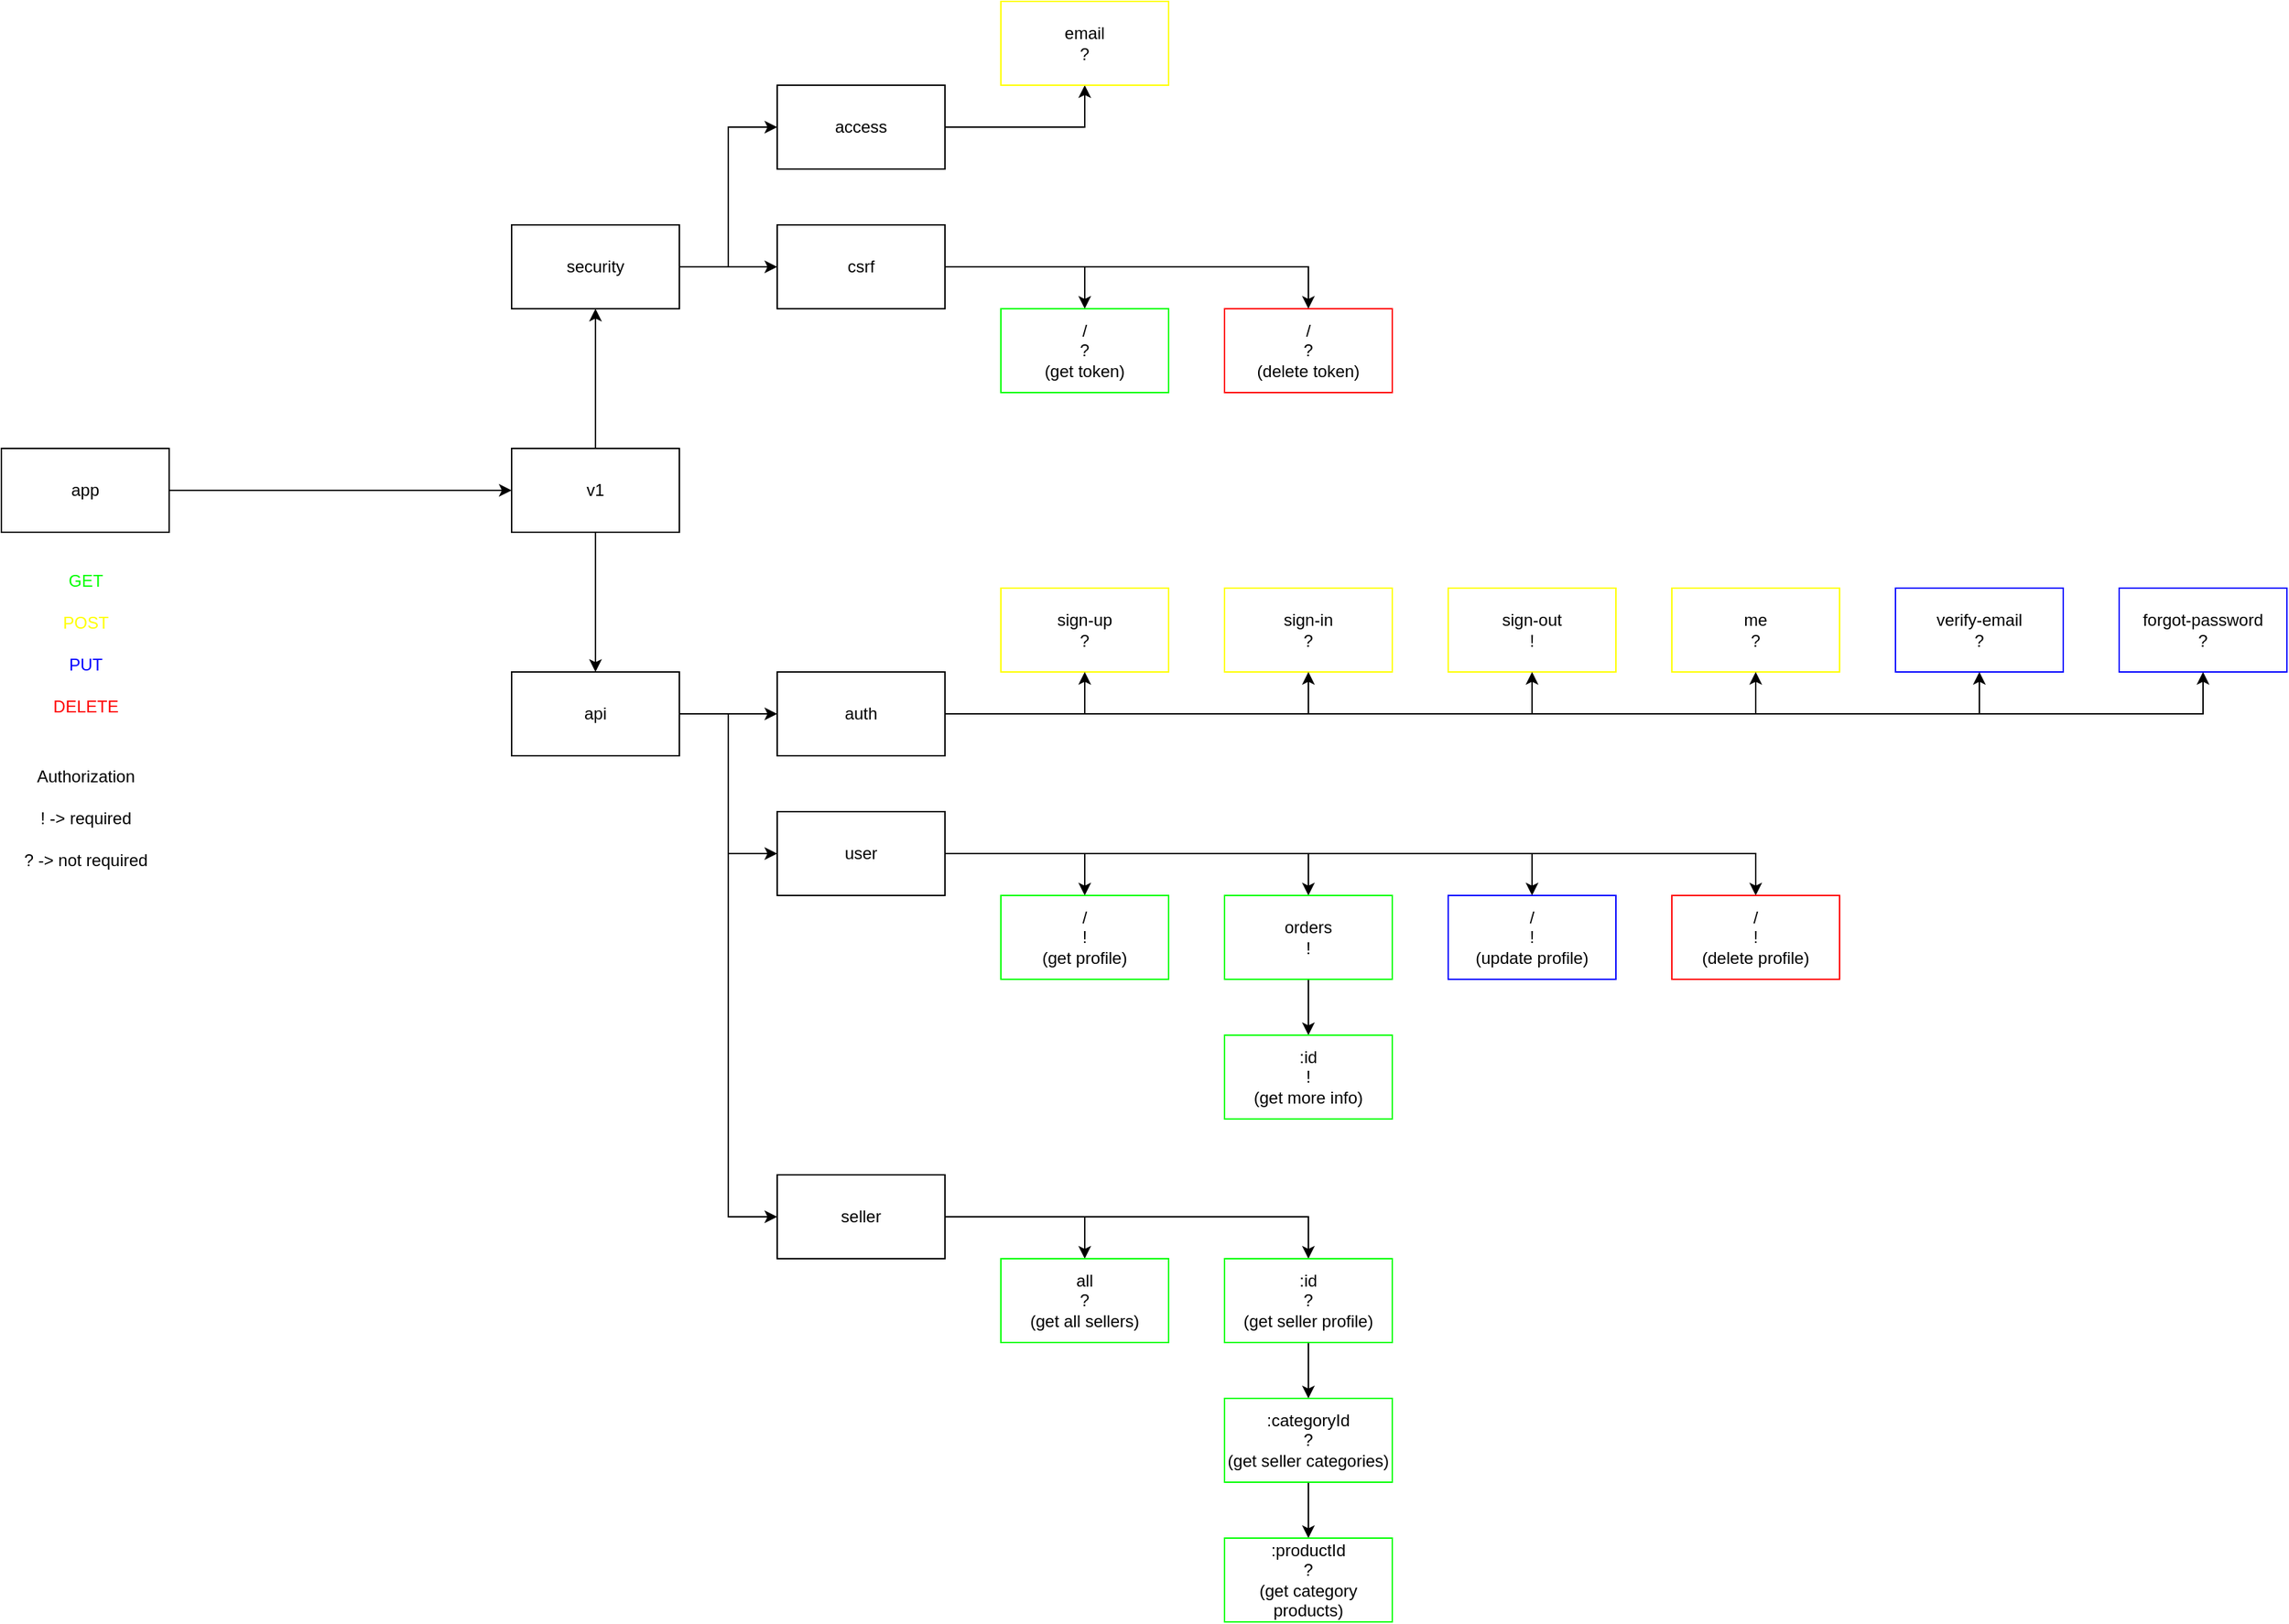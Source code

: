 <mxfile version="23.1.5" type="device">
  <diagram name="Page-1" id="l-5uWVbsXPdIGVEoL2Zx">
    <mxGraphModel dx="1222" dy="1834" grid="1" gridSize="10" guides="1" tooltips="1" connect="1" arrows="1" fold="1" page="1" pageScale="1" pageWidth="850" pageHeight="1100" math="0" shadow="0">
      <root>
        <mxCell id="0" />
        <mxCell id="1" parent="0" />
        <mxCell id="-rKjZkoPSQtINy3XwLuV-3" style="edgeStyle=orthogonalEdgeStyle;rounded=0;orthogonalLoop=1;jettySize=auto;html=1;entryX=0;entryY=0.5;entryDx=0;entryDy=0;" edge="1" parent="1" source="-rKjZkoPSQtINy3XwLuV-1" target="-rKjZkoPSQtINy3XwLuV-2">
          <mxGeometry relative="1" as="geometry" />
        </mxCell>
        <mxCell id="-rKjZkoPSQtINy3XwLuV-1" value="app" style="rounded=0;whiteSpace=wrap;html=1;" vertex="1" parent="1">
          <mxGeometry x="365" width="120" height="60" as="geometry" />
        </mxCell>
        <mxCell id="-rKjZkoPSQtINy3XwLuV-5" style="edgeStyle=orthogonalEdgeStyle;rounded=0;orthogonalLoop=1;jettySize=auto;html=1;entryX=0.5;entryY=0;entryDx=0;entryDy=0;" edge="1" parent="1" source="-rKjZkoPSQtINy3XwLuV-2" target="-rKjZkoPSQtINy3XwLuV-4">
          <mxGeometry relative="1" as="geometry" />
        </mxCell>
        <mxCell id="-rKjZkoPSQtINy3XwLuV-42" style="edgeStyle=orthogonalEdgeStyle;rounded=0;orthogonalLoop=1;jettySize=auto;html=1;entryX=0.5;entryY=1;entryDx=0;entryDy=0;" edge="1" parent="1" source="-rKjZkoPSQtINy3XwLuV-2" target="-rKjZkoPSQtINy3XwLuV-41">
          <mxGeometry relative="1" as="geometry" />
        </mxCell>
        <mxCell id="-rKjZkoPSQtINy3XwLuV-2" value="v1" style="rounded=0;whiteSpace=wrap;html=1;" vertex="1" parent="1">
          <mxGeometry x="730" width="120" height="60" as="geometry" />
        </mxCell>
        <mxCell id="-rKjZkoPSQtINy3XwLuV-11" style="edgeStyle=orthogonalEdgeStyle;rounded=0;orthogonalLoop=1;jettySize=auto;html=1;entryX=0;entryY=0.5;entryDx=0;entryDy=0;" edge="1" parent="1" source="-rKjZkoPSQtINy3XwLuV-4" target="-rKjZkoPSQtINy3XwLuV-10">
          <mxGeometry relative="1" as="geometry" />
        </mxCell>
        <mxCell id="-rKjZkoPSQtINy3XwLuV-19" style="edgeStyle=orthogonalEdgeStyle;rounded=0;orthogonalLoop=1;jettySize=auto;html=1;entryX=0;entryY=0.5;entryDx=0;entryDy=0;" edge="1" parent="1" source="-rKjZkoPSQtINy3XwLuV-4" target="-rKjZkoPSQtINy3XwLuV-18">
          <mxGeometry relative="1" as="geometry" />
        </mxCell>
        <mxCell id="-rKjZkoPSQtINy3XwLuV-56" style="edgeStyle=orthogonalEdgeStyle;rounded=0;orthogonalLoop=1;jettySize=auto;html=1;entryX=0;entryY=0.5;entryDx=0;entryDy=0;" edge="1" parent="1" source="-rKjZkoPSQtINy3XwLuV-4" target="-rKjZkoPSQtINy3XwLuV-55">
          <mxGeometry relative="1" as="geometry" />
        </mxCell>
        <mxCell id="-rKjZkoPSQtINy3XwLuV-4" value="api" style="rounded=0;whiteSpace=wrap;html=1;" vertex="1" parent="1">
          <mxGeometry x="730" y="160" width="120" height="60" as="geometry" />
        </mxCell>
        <mxCell id="-rKjZkoPSQtINy3XwLuV-6" value="sign-up&lt;br&gt;?" style="rounded=0;whiteSpace=wrap;html=1;strokeColor=#FFFF00;" vertex="1" parent="1">
          <mxGeometry x="1080" y="100" width="120" height="60" as="geometry" />
        </mxCell>
        <mxCell id="-rKjZkoPSQtINy3XwLuV-7" value="sign-in&lt;br&gt;?" style="rounded=0;whiteSpace=wrap;html=1;strokeColor=#FFFF00;" vertex="1" parent="1">
          <mxGeometry x="1240" y="100" width="120" height="60" as="geometry" />
        </mxCell>
        <mxCell id="-rKjZkoPSQtINy3XwLuV-8" value="sign-out&lt;br&gt;!" style="rounded=0;whiteSpace=wrap;html=1;strokeColor=#FFFF00;" vertex="1" parent="1">
          <mxGeometry x="1400" y="100" width="120" height="60" as="geometry" />
        </mxCell>
        <mxCell id="-rKjZkoPSQtINy3XwLuV-9" value="me&lt;br&gt;?" style="rounded=0;whiteSpace=wrap;html=1;strokeColor=#FFFF00;" vertex="1" parent="1">
          <mxGeometry x="1560" y="100" width="120" height="60" as="geometry" />
        </mxCell>
        <mxCell id="-rKjZkoPSQtINy3XwLuV-12" style="edgeStyle=orthogonalEdgeStyle;rounded=0;orthogonalLoop=1;jettySize=auto;html=1;entryX=0.5;entryY=1;entryDx=0;entryDy=0;" edge="1" parent="1" source="-rKjZkoPSQtINy3XwLuV-10" target="-rKjZkoPSQtINy3XwLuV-6">
          <mxGeometry relative="1" as="geometry" />
        </mxCell>
        <mxCell id="-rKjZkoPSQtINy3XwLuV-13" style="edgeStyle=orthogonalEdgeStyle;rounded=0;orthogonalLoop=1;jettySize=auto;html=1;entryX=0.5;entryY=1;entryDx=0;entryDy=0;" edge="1" parent="1" source="-rKjZkoPSQtINy3XwLuV-10" target="-rKjZkoPSQtINy3XwLuV-7">
          <mxGeometry relative="1" as="geometry" />
        </mxCell>
        <mxCell id="-rKjZkoPSQtINy3XwLuV-14" style="edgeStyle=orthogonalEdgeStyle;rounded=0;orthogonalLoop=1;jettySize=auto;html=1;entryX=0.5;entryY=1;entryDx=0;entryDy=0;" edge="1" parent="1" source="-rKjZkoPSQtINy3XwLuV-10" target="-rKjZkoPSQtINy3XwLuV-8">
          <mxGeometry relative="1" as="geometry" />
        </mxCell>
        <mxCell id="-rKjZkoPSQtINy3XwLuV-15" style="edgeStyle=orthogonalEdgeStyle;rounded=0;orthogonalLoop=1;jettySize=auto;html=1;entryX=0.5;entryY=1;entryDx=0;entryDy=0;" edge="1" parent="1" source="-rKjZkoPSQtINy3XwLuV-10" target="-rKjZkoPSQtINy3XwLuV-9">
          <mxGeometry relative="1" as="geometry" />
        </mxCell>
        <mxCell id="-rKjZkoPSQtINy3XwLuV-34" style="edgeStyle=orthogonalEdgeStyle;rounded=0;orthogonalLoop=1;jettySize=auto;html=1;entryX=0.5;entryY=1;entryDx=0;entryDy=0;" edge="1" parent="1" source="-rKjZkoPSQtINy3XwLuV-10" target="-rKjZkoPSQtINy3XwLuV-32">
          <mxGeometry relative="1" as="geometry" />
        </mxCell>
        <mxCell id="-rKjZkoPSQtINy3XwLuV-35" style="edgeStyle=orthogonalEdgeStyle;rounded=0;orthogonalLoop=1;jettySize=auto;html=1;entryX=0.5;entryY=1;entryDx=0;entryDy=0;" edge="1" parent="1" source="-rKjZkoPSQtINy3XwLuV-10" target="-rKjZkoPSQtINy3XwLuV-33">
          <mxGeometry relative="1" as="geometry" />
        </mxCell>
        <mxCell id="-rKjZkoPSQtINy3XwLuV-10" value="auth" style="rounded=0;whiteSpace=wrap;html=1;" vertex="1" parent="1">
          <mxGeometry x="920" y="160" width="120" height="60" as="geometry" />
        </mxCell>
        <mxCell id="-rKjZkoPSQtINy3XwLuV-37" style="edgeStyle=orthogonalEdgeStyle;rounded=0;orthogonalLoop=1;jettySize=auto;html=1;entryX=0.5;entryY=0;entryDx=0;entryDy=0;" edge="1" parent="1" source="-rKjZkoPSQtINy3XwLuV-18" target="-rKjZkoPSQtINy3XwLuV-20">
          <mxGeometry relative="1" as="geometry" />
        </mxCell>
        <mxCell id="-rKjZkoPSQtINy3XwLuV-38" style="edgeStyle=orthogonalEdgeStyle;rounded=0;orthogonalLoop=1;jettySize=auto;html=1;entryX=0.5;entryY=0;entryDx=0;entryDy=0;" edge="1" parent="1" source="-rKjZkoPSQtINy3XwLuV-18" target="-rKjZkoPSQtINy3XwLuV-21">
          <mxGeometry relative="1" as="geometry" />
        </mxCell>
        <mxCell id="-rKjZkoPSQtINy3XwLuV-39" style="edgeStyle=orthogonalEdgeStyle;rounded=0;orthogonalLoop=1;jettySize=auto;html=1;entryX=0.5;entryY=0;entryDx=0;entryDy=0;" edge="1" parent="1" source="-rKjZkoPSQtINy3XwLuV-18" target="-rKjZkoPSQtINy3XwLuV-22">
          <mxGeometry relative="1" as="geometry" />
        </mxCell>
        <mxCell id="-rKjZkoPSQtINy3XwLuV-40" style="edgeStyle=orthogonalEdgeStyle;rounded=0;orthogonalLoop=1;jettySize=auto;html=1;entryX=0.5;entryY=0;entryDx=0;entryDy=0;" edge="1" parent="1" source="-rKjZkoPSQtINy3XwLuV-18" target="-rKjZkoPSQtINy3XwLuV-23">
          <mxGeometry relative="1" as="geometry" />
        </mxCell>
        <mxCell id="-rKjZkoPSQtINy3XwLuV-18" value="user" style="rounded=0;whiteSpace=wrap;html=1;" vertex="1" parent="1">
          <mxGeometry x="920" y="260" width="120" height="60" as="geometry" />
        </mxCell>
        <mxCell id="-rKjZkoPSQtINy3XwLuV-20" value="/&lt;br&gt;!&lt;br&gt;(get profile)" style="rounded=0;whiteSpace=wrap;html=1;strokeColor=#00FF00;" vertex="1" parent="1">
          <mxGeometry x="1080" y="320" width="120" height="60" as="geometry" />
        </mxCell>
        <mxCell id="-rKjZkoPSQtINy3XwLuV-54" style="edgeStyle=orthogonalEdgeStyle;rounded=0;orthogonalLoop=1;jettySize=auto;html=1;entryX=0.5;entryY=0;entryDx=0;entryDy=0;" edge="1" parent="1" source="-rKjZkoPSQtINy3XwLuV-21" target="-rKjZkoPSQtINy3XwLuV-53">
          <mxGeometry relative="1" as="geometry" />
        </mxCell>
        <mxCell id="-rKjZkoPSQtINy3XwLuV-21" value="orders&lt;br&gt;!" style="rounded=0;whiteSpace=wrap;html=1;strokeColor=#00FF00;" vertex="1" parent="1">
          <mxGeometry x="1240" y="320" width="120" height="60" as="geometry" />
        </mxCell>
        <mxCell id="-rKjZkoPSQtINy3XwLuV-22" value="/&lt;br&gt;!&lt;br&gt;(update profile)" style="rounded=0;whiteSpace=wrap;html=1;strokeColor=#0000FF;" vertex="1" parent="1">
          <mxGeometry x="1400" y="320" width="120" height="60" as="geometry" />
        </mxCell>
        <mxCell id="-rKjZkoPSQtINy3XwLuV-23" value="/&lt;br&gt;!&lt;br&gt;(delete profile)" style="rounded=0;whiteSpace=wrap;html=1;strokeColor=#FF0000;" vertex="1" parent="1">
          <mxGeometry x="1560" y="320" width="120" height="60" as="geometry" />
        </mxCell>
        <mxCell id="-rKjZkoPSQtINy3XwLuV-24" value="GET" style="text;html=1;align=center;verticalAlign=middle;resizable=0;points=[];autosize=1;strokeColor=none;fillColor=none;fontColor=#00FF00;" vertex="1" parent="1">
          <mxGeometry x="400" y="80" width="50" height="30" as="geometry" />
        </mxCell>
        <mxCell id="-rKjZkoPSQtINy3XwLuV-26" value="POST" style="text;html=1;align=center;verticalAlign=middle;resizable=0;points=[];autosize=1;strokeColor=none;fillColor=none;fontColor=#FFFF00;" vertex="1" parent="1">
          <mxGeometry x="395" y="110" width="60" height="30" as="geometry" />
        </mxCell>
        <mxCell id="-rKjZkoPSQtINy3XwLuV-27" value="PUT" style="text;html=1;align=center;verticalAlign=middle;resizable=0;points=[];autosize=1;strokeColor=none;fillColor=none;fontColor=#0000FF;" vertex="1" parent="1">
          <mxGeometry x="400" y="140" width="50" height="30" as="geometry" />
        </mxCell>
        <mxCell id="-rKjZkoPSQtINy3XwLuV-28" value="DELETE" style="text;html=1;align=center;verticalAlign=middle;resizable=0;points=[];autosize=1;strokeColor=none;fillColor=none;fontColor=#FF0000;" vertex="1" parent="1">
          <mxGeometry x="390" y="170" width="70" height="30" as="geometry" />
        </mxCell>
        <mxCell id="-rKjZkoPSQtINy3XwLuV-29" value="Authorization" style="text;html=1;align=center;verticalAlign=middle;resizable=0;points=[];autosize=1;strokeColor=none;fillColor=none;" vertex="1" parent="1">
          <mxGeometry x="380" y="220" width="90" height="30" as="geometry" />
        </mxCell>
        <mxCell id="-rKjZkoPSQtINy3XwLuV-30" value="! -&amp;gt; required" style="text;html=1;align=center;verticalAlign=middle;resizable=0;points=[];autosize=1;strokeColor=none;fillColor=none;" vertex="1" parent="1">
          <mxGeometry x="380" y="250" width="90" height="30" as="geometry" />
        </mxCell>
        <mxCell id="-rKjZkoPSQtINy3XwLuV-31" value="? -&amp;gt; not required" style="text;html=1;align=center;verticalAlign=middle;resizable=0;points=[];autosize=1;strokeColor=none;fillColor=none;" vertex="1" parent="1">
          <mxGeometry x="370" y="280" width="110" height="30" as="geometry" />
        </mxCell>
        <mxCell id="-rKjZkoPSQtINy3XwLuV-32" value="verify-email&lt;br&gt;?" style="rounded=0;whiteSpace=wrap;html=1;strokeColor=#0000FF;" vertex="1" parent="1">
          <mxGeometry x="1720" y="100" width="120" height="60" as="geometry" />
        </mxCell>
        <mxCell id="-rKjZkoPSQtINy3XwLuV-33" value="forgot-password&lt;br&gt;?" style="rounded=0;whiteSpace=wrap;html=1;strokeColor=#0000FF;" vertex="1" parent="1">
          <mxGeometry x="1880" y="100" width="120" height="60" as="geometry" />
        </mxCell>
        <mxCell id="-rKjZkoPSQtINy3XwLuV-44" style="edgeStyle=orthogonalEdgeStyle;rounded=0;orthogonalLoop=1;jettySize=auto;html=1;entryX=0;entryY=0.5;entryDx=0;entryDy=0;" edge="1" parent="1" source="-rKjZkoPSQtINy3XwLuV-41" target="-rKjZkoPSQtINy3XwLuV-43">
          <mxGeometry relative="1" as="geometry" />
        </mxCell>
        <mxCell id="-rKjZkoPSQtINy3XwLuV-50" style="edgeStyle=orthogonalEdgeStyle;rounded=0;orthogonalLoop=1;jettySize=auto;html=1;entryX=0;entryY=0.5;entryDx=0;entryDy=0;" edge="1" parent="1" source="-rKjZkoPSQtINy3XwLuV-41" target="-rKjZkoPSQtINy3XwLuV-49">
          <mxGeometry relative="1" as="geometry" />
        </mxCell>
        <mxCell id="-rKjZkoPSQtINy3XwLuV-41" value="security" style="rounded=0;whiteSpace=wrap;html=1;" vertex="1" parent="1">
          <mxGeometry x="730" y="-160" width="120" height="60" as="geometry" />
        </mxCell>
        <mxCell id="-rKjZkoPSQtINy3XwLuV-47" style="edgeStyle=orthogonalEdgeStyle;rounded=0;orthogonalLoop=1;jettySize=auto;html=1;entryX=0.5;entryY=0;entryDx=0;entryDy=0;" edge="1" parent="1" source="-rKjZkoPSQtINy3XwLuV-43" target="-rKjZkoPSQtINy3XwLuV-45">
          <mxGeometry relative="1" as="geometry" />
        </mxCell>
        <mxCell id="-rKjZkoPSQtINy3XwLuV-48" style="edgeStyle=orthogonalEdgeStyle;rounded=0;orthogonalLoop=1;jettySize=auto;html=1;entryX=0.5;entryY=0;entryDx=0;entryDy=0;" edge="1" parent="1" source="-rKjZkoPSQtINy3XwLuV-43" target="-rKjZkoPSQtINy3XwLuV-46">
          <mxGeometry relative="1" as="geometry" />
        </mxCell>
        <mxCell id="-rKjZkoPSQtINy3XwLuV-43" value="csrf" style="rounded=0;whiteSpace=wrap;html=1;" vertex="1" parent="1">
          <mxGeometry x="920" y="-160" width="120" height="60" as="geometry" />
        </mxCell>
        <mxCell id="-rKjZkoPSQtINy3XwLuV-45" value="/&lt;br&gt;?&lt;br&gt;(get token)" style="rounded=0;whiteSpace=wrap;html=1;strokeColor=#00FF00;" vertex="1" parent="1">
          <mxGeometry x="1080" y="-100" width="120" height="60" as="geometry" />
        </mxCell>
        <mxCell id="-rKjZkoPSQtINy3XwLuV-46" value="/&lt;br&gt;?&lt;br&gt;(delete token)" style="rounded=0;whiteSpace=wrap;html=1;strokeColor=#FF0000;" vertex="1" parent="1">
          <mxGeometry x="1240" y="-100" width="120" height="60" as="geometry" />
        </mxCell>
        <mxCell id="-rKjZkoPSQtINy3XwLuV-52" style="edgeStyle=orthogonalEdgeStyle;rounded=0;orthogonalLoop=1;jettySize=auto;html=1;entryX=0.5;entryY=1;entryDx=0;entryDy=0;" edge="1" parent="1" source="-rKjZkoPSQtINy3XwLuV-49" target="-rKjZkoPSQtINy3XwLuV-51">
          <mxGeometry relative="1" as="geometry" />
        </mxCell>
        <mxCell id="-rKjZkoPSQtINy3XwLuV-49" value="access" style="rounded=0;whiteSpace=wrap;html=1;" vertex="1" parent="1">
          <mxGeometry x="920" y="-260" width="120" height="60" as="geometry" />
        </mxCell>
        <mxCell id="-rKjZkoPSQtINy3XwLuV-51" value="email&lt;br&gt;?" style="rounded=0;whiteSpace=wrap;html=1;strokeColor=#FFFF00;" vertex="1" parent="1">
          <mxGeometry x="1080" y="-320" width="120" height="60" as="geometry" />
        </mxCell>
        <mxCell id="-rKjZkoPSQtINy3XwLuV-53" value=":id&lt;br&gt;!&lt;br&gt;(get more info)" style="rounded=0;whiteSpace=wrap;html=1;strokeColor=#00FF00;" vertex="1" parent="1">
          <mxGeometry x="1240" y="420" width="120" height="60" as="geometry" />
        </mxCell>
        <mxCell id="-rKjZkoPSQtINy3XwLuV-58" style="edgeStyle=orthogonalEdgeStyle;rounded=0;orthogonalLoop=1;jettySize=auto;html=1;entryX=0.5;entryY=0;entryDx=0;entryDy=0;" edge="1" parent="1" source="-rKjZkoPSQtINy3XwLuV-55" target="-rKjZkoPSQtINy3XwLuV-57">
          <mxGeometry relative="1" as="geometry" />
        </mxCell>
        <mxCell id="-rKjZkoPSQtINy3XwLuV-67" style="edgeStyle=orthogonalEdgeStyle;rounded=0;orthogonalLoop=1;jettySize=auto;html=1;entryX=0.5;entryY=0;entryDx=0;entryDy=0;" edge="1" parent="1" source="-rKjZkoPSQtINy3XwLuV-55" target="-rKjZkoPSQtINy3XwLuV-65">
          <mxGeometry relative="1" as="geometry" />
        </mxCell>
        <mxCell id="-rKjZkoPSQtINy3XwLuV-55" value="seller" style="rounded=0;whiteSpace=wrap;html=1;" vertex="1" parent="1">
          <mxGeometry x="920" y="520" width="120" height="60" as="geometry" />
        </mxCell>
        <mxCell id="-rKjZkoPSQtINy3XwLuV-60" style="edgeStyle=orthogonalEdgeStyle;rounded=0;orthogonalLoop=1;jettySize=auto;html=1;entryX=0.5;entryY=0;entryDx=0;entryDy=0;" edge="1" parent="1" source="-rKjZkoPSQtINy3XwLuV-57" target="-rKjZkoPSQtINy3XwLuV-59">
          <mxGeometry relative="1" as="geometry" />
        </mxCell>
        <mxCell id="-rKjZkoPSQtINy3XwLuV-57" value=":id&lt;br&gt;?&lt;br&gt;(get seller profile)" style="rounded=0;whiteSpace=wrap;html=1;strokeColor=#00FF00;" vertex="1" parent="1">
          <mxGeometry x="1240" y="580" width="120" height="60" as="geometry" />
        </mxCell>
        <mxCell id="-rKjZkoPSQtINy3XwLuV-62" style="edgeStyle=orthogonalEdgeStyle;rounded=0;orthogonalLoop=1;jettySize=auto;html=1;entryX=0.5;entryY=0;entryDx=0;entryDy=0;" edge="1" parent="1" source="-rKjZkoPSQtINy3XwLuV-59" target="-rKjZkoPSQtINy3XwLuV-61">
          <mxGeometry relative="1" as="geometry" />
        </mxCell>
        <mxCell id="-rKjZkoPSQtINy3XwLuV-59" value=":categoryId&lt;br&gt;?&lt;br&gt;(get seller categories)" style="rounded=0;whiteSpace=wrap;html=1;strokeColor=#00FF00;" vertex="1" parent="1">
          <mxGeometry x="1240" y="680" width="120" height="60" as="geometry" />
        </mxCell>
        <mxCell id="-rKjZkoPSQtINy3XwLuV-61" value=":productId&lt;br&gt;?&lt;br&gt;(get category products)" style="rounded=0;whiteSpace=wrap;html=1;strokeColor=#00FF00;" vertex="1" parent="1">
          <mxGeometry x="1240" y="780" width="120" height="60" as="geometry" />
        </mxCell>
        <mxCell id="-rKjZkoPSQtINy3XwLuV-65" value="all&lt;br&gt;?&lt;br&gt;(get all sellers)" style="rounded=0;whiteSpace=wrap;html=1;strokeColor=#00FF00;" vertex="1" parent="1">
          <mxGeometry x="1080" y="580" width="120" height="60" as="geometry" />
        </mxCell>
      </root>
    </mxGraphModel>
  </diagram>
</mxfile>
